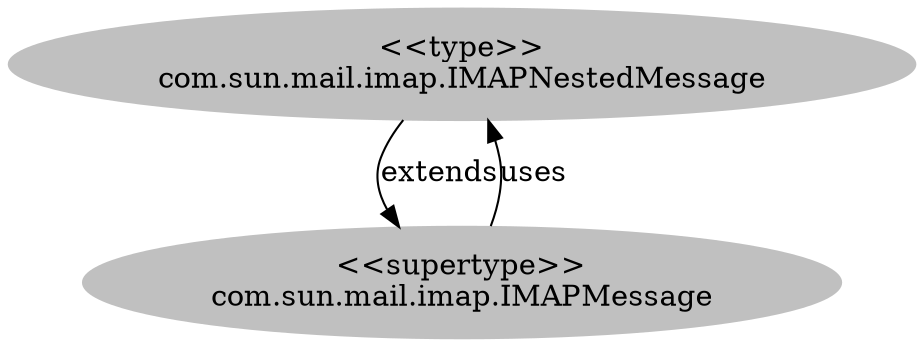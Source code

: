 digraph stk {
	com_sun_mail_imap_IMAPNestedMessage [label="<<type>>
com.sun.mail.imap.IMAPNestedMessage",style=filled,color="grey"];
	com_sun_mail_imap_IMAPMessage [label="<<supertype>>
com.sun.mail.imap.IMAPMessage",style=filled,color="grey"];
	com_sun_mail_imap_IMAPNestedMessage -> com_sun_mail_imap_IMAPMessage [label=extends];
	com_sun_mail_imap_IMAPMessage -> com_sun_mail_imap_IMAPNestedMessage [label=uses];
}
